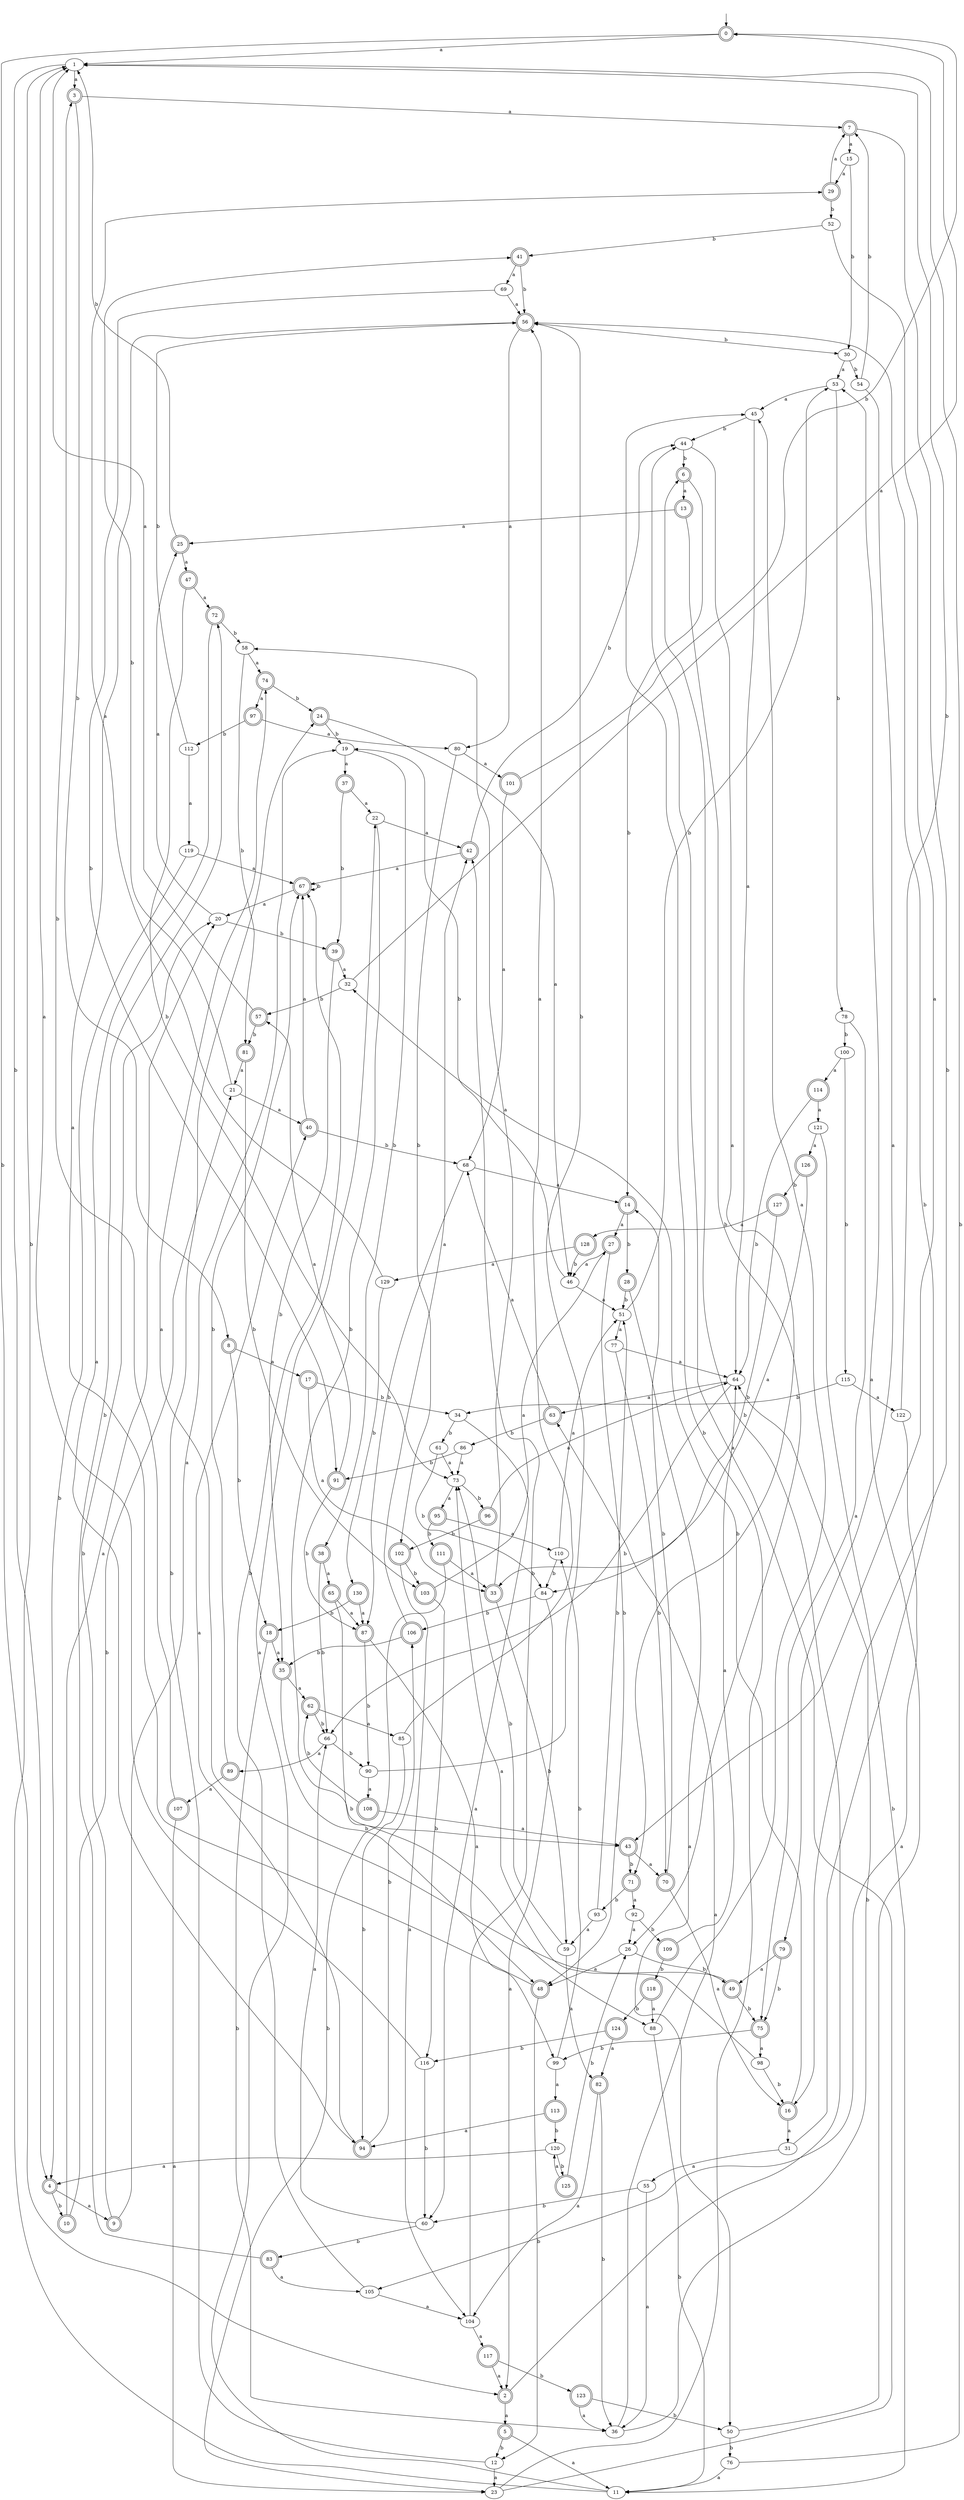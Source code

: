 digraph RandomDFA {
  __start0 [label="", shape=none];
  __start0 -> 0 [label=""];
  0 [shape=circle] [shape=doublecircle]
  0 -> 1 [label="a"]
  0 -> 2 [label="b"]
  1
  1 -> 3 [label="a"]
  1 -> 4 [label="b"]
  2 [shape=doublecircle]
  2 -> 5 [label="a"]
  2 -> 6 [label="b"]
  3 [shape=doublecircle]
  3 -> 7 [label="a"]
  3 -> 8 [label="b"]
  4 [shape=doublecircle]
  4 -> 9 [label="a"]
  4 -> 10 [label="b"]
  5 [shape=doublecircle]
  5 -> 11 [label="a"]
  5 -> 12 [label="b"]
  6 [shape=doublecircle]
  6 -> 13 [label="a"]
  6 -> 14 [label="b"]
  7 [shape=doublecircle]
  7 -> 15 [label="a"]
  7 -> 16 [label="b"]
  8 [shape=doublecircle]
  8 -> 17 [label="a"]
  8 -> 18 [label="b"]
  9 [shape=doublecircle]
  9 -> 19 [label="a"]
  9 -> 20 [label="b"]
  10 [shape=doublecircle]
  10 -> 20 [label="a"]
  10 -> 21 [label="b"]
  11
  11 -> 22 [label="a"]
  11 -> 1 [label="b"]
  12
  12 -> 23 [label="a"]
  12 -> 24 [label="b"]
  13 [shape=doublecircle]
  13 -> 25 [label="a"]
  13 -> 26 [label="b"]
  14 [shape=doublecircle]
  14 -> 27 [label="a"]
  14 -> 28 [label="b"]
  15
  15 -> 29 [label="a"]
  15 -> 30 [label="b"]
  16 [shape=doublecircle]
  16 -> 31 [label="a"]
  16 -> 32 [label="b"]
  17 [shape=doublecircle]
  17 -> 33 [label="a"]
  17 -> 34 [label="b"]
  18 [shape=doublecircle]
  18 -> 35 [label="a"]
  18 -> 36 [label="b"]
  19
  19 -> 37 [label="a"]
  19 -> 38 [label="b"]
  20
  20 -> 25 [label="a"]
  20 -> 39 [label="b"]
  21
  21 -> 40 [label="a"]
  21 -> 41 [label="b"]
  22
  22 -> 42 [label="a"]
  22 -> 43 [label="b"]
  23
  23 -> 44 [label="a"]
  23 -> 45 [label="b"]
  24 [shape=doublecircle]
  24 -> 46 [label="a"]
  24 -> 19 [label="b"]
  25 [shape=doublecircle]
  25 -> 47 [label="a"]
  25 -> 1 [label="b"]
  26
  26 -> 48 [label="a"]
  26 -> 49 [label="b"]
  27 [shape=doublecircle]
  27 -> 46 [label="a"]
  27 -> 48 [label="b"]
  28 [shape=doublecircle]
  28 -> 50 [label="a"]
  28 -> 51 [label="b"]
  29 [shape=doublecircle]
  29 -> 7 [label="a"]
  29 -> 52 [label="b"]
  30
  30 -> 53 [label="a"]
  30 -> 54 [label="b"]
  31
  31 -> 55 [label="a"]
  31 -> 56 [label="b"]
  32
  32 -> 0 [label="a"]
  32 -> 57 [label="b"]
  33 [shape=doublecircle]
  33 -> 58 [label="a"]
  33 -> 59 [label="b"]
  34
  34 -> 60 [label="a"]
  34 -> 61 [label="b"]
  35 [shape=doublecircle]
  35 -> 62 [label="a"]
  35 -> 48 [label="b"]
  36
  36 -> 63 [label="a"]
  36 -> 64 [label="b"]
  37 [shape=doublecircle]
  37 -> 22 [label="a"]
  37 -> 39 [label="b"]
  38 [shape=doublecircle]
  38 -> 65 [label="a"]
  38 -> 66 [label="b"]
  39 [shape=doublecircle]
  39 -> 32 [label="a"]
  39 -> 35 [label="b"]
  40 [shape=doublecircle]
  40 -> 67 [label="a"]
  40 -> 68 [label="b"]
  41 [shape=doublecircle]
  41 -> 69 [label="a"]
  41 -> 56 [label="b"]
  42 [shape=doublecircle]
  42 -> 67 [label="a"]
  42 -> 44 [label="b"]
  43 [shape=doublecircle]
  43 -> 70 [label="a"]
  43 -> 71 [label="b"]
  44
  44 -> 71 [label="a"]
  44 -> 6 [label="b"]
  45
  45 -> 64 [label="a"]
  45 -> 44 [label="b"]
  46
  46 -> 51 [label="a"]
  46 -> 19 [label="b"]
  47 [shape=doublecircle]
  47 -> 72 [label="a"]
  47 -> 73 [label="b"]
  48 [shape=doublecircle]
  48 -> 56 [label="a"]
  48 -> 12 [label="b"]
  49 [shape=doublecircle]
  49 -> 74 [label="a"]
  49 -> 75 [label="b"]
  50
  50 -> 53 [label="a"]
  50 -> 76 [label="b"]
  51
  51 -> 77 [label="a"]
  51 -> 53 [label="b"]
  52
  52 -> 43 [label="a"]
  52 -> 41 [label="b"]
  53
  53 -> 45 [label="a"]
  53 -> 78 [label="b"]
  54
  54 -> 79 [label="a"]
  54 -> 7 [label="b"]
  55
  55 -> 36 [label="a"]
  55 -> 60 [label="b"]
  56 [shape=doublecircle]
  56 -> 80 [label="a"]
  56 -> 30 [label="b"]
  57 [shape=doublecircle]
  57 -> 1 [label="a"]
  57 -> 81 [label="b"]
  58
  58 -> 74 [label="a"]
  58 -> 81 [label="b"]
  59
  59 -> 82 [label="a"]
  59 -> 73 [label="b"]
  60
  60 -> 66 [label="a"]
  60 -> 83 [label="b"]
  61
  61 -> 73 [label="a"]
  61 -> 84 [label="b"]
  62 [shape=doublecircle]
  62 -> 85 [label="a"]
  62 -> 66 [label="b"]
  63 [shape=doublecircle]
  63 -> 68 [label="a"]
  63 -> 86 [label="b"]
  64
  64 -> 63 [label="a"]
  64 -> 66 [label="b"]
  65 [shape=doublecircle]
  65 -> 87 [label="a"]
  65 -> 88 [label="b"]
  66
  66 -> 89 [label="a"]
  66 -> 90 [label="b"]
  67 [shape=doublecircle]
  67 -> 20 [label="a"]
  67 -> 67 [label="b"]
  68
  68 -> 14 [label="a"]
  68 -> 87 [label="b"]
  69
  69 -> 56 [label="a"]
  69 -> 91 [label="b"]
  70 [shape=doublecircle]
  70 -> 16 [label="a"]
  70 -> 14 [label="b"]
  71 [shape=doublecircle]
  71 -> 92 [label="a"]
  71 -> 93 [label="b"]
  72 [shape=doublecircle]
  72 -> 94 [label="a"]
  72 -> 58 [label="b"]
  73
  73 -> 95 [label="a"]
  73 -> 96 [label="b"]
  74 [shape=doublecircle]
  74 -> 97 [label="a"]
  74 -> 24 [label="b"]
  75 [shape=doublecircle]
  75 -> 98 [label="a"]
  75 -> 99 [label="b"]
  76
  76 -> 11 [label="a"]
  76 -> 1 [label="b"]
  77
  77 -> 64 [label="a"]
  77 -> 70 [label="b"]
  78
  78 -> 75 [label="a"]
  78 -> 100 [label="b"]
  79 [shape=doublecircle]
  79 -> 49 [label="a"]
  79 -> 75 [label="b"]
  80
  80 -> 101 [label="a"]
  80 -> 102 [label="b"]
  81 [shape=doublecircle]
  81 -> 21 [label="a"]
  81 -> 103 [label="b"]
  82 [shape=doublecircle]
  82 -> 104 [label="a"]
  82 -> 36 [label="b"]
  83 [shape=doublecircle]
  83 -> 105 [label="a"]
  83 -> 72 [label="b"]
  84
  84 -> 2 [label="a"]
  84 -> 106 [label="b"]
  85
  85 -> 56 [label="a"]
  85 -> 94 [label="b"]
  86
  86 -> 73 [label="a"]
  86 -> 91 [label="b"]
  87 [shape=doublecircle]
  87 -> 99 [label="a"]
  87 -> 90 [label="b"]
  88
  88 -> 45 [label="a"]
  88 -> 11 [label="b"]
  89 [shape=doublecircle]
  89 -> 107 [label="a"]
  89 -> 67 [label="b"]
  90
  90 -> 108 [label="a"]
  90 -> 56 [label="b"]
  91 [shape=doublecircle]
  91 -> 57 [label="a"]
  91 -> 87 [label="b"]
  92
  92 -> 26 [label="a"]
  92 -> 109 [label="b"]
  93
  93 -> 59 [label="a"]
  93 -> 51 [label="b"]
  94 [shape=doublecircle]
  94 -> 40 [label="a"]
  94 -> 106 [label="b"]
  95 [shape=doublecircle]
  95 -> 110 [label="a"]
  95 -> 111 [label="b"]
  96 [shape=doublecircle]
  96 -> 64 [label="a"]
  96 -> 102 [label="b"]
  97 [shape=doublecircle]
  97 -> 80 [label="a"]
  97 -> 112 [label="b"]
  98
  98 -> 73 [label="a"]
  98 -> 16 [label="b"]
  99
  99 -> 113 [label="a"]
  99 -> 110 [label="b"]
  100
  100 -> 114 [label="a"]
  100 -> 115 [label="b"]
  101 [shape=doublecircle]
  101 -> 68 [label="a"]
  101 -> 0 [label="b"]
  102 [shape=doublecircle]
  102 -> 104 [label="a"]
  102 -> 103 [label="b"]
  103 [shape=doublecircle]
  103 -> 27 [label="a"]
  103 -> 116 [label="b"]
  104
  104 -> 117 [label="a"]
  104 -> 42 [label="b"]
  105
  105 -> 104 [label="a"]
  105 -> 67 [label="b"]
  106 [shape=doublecircle]
  106 -> 42 [label="a"]
  106 -> 35 [label="b"]
  107 [shape=doublecircle]
  107 -> 23 [label="a"]
  107 -> 3 [label="b"]
  108 [shape=doublecircle]
  108 -> 43 [label="a"]
  108 -> 62 [label="b"]
  109 [shape=doublecircle]
  109 -> 64 [label="a"]
  109 -> 118 [label="b"]
  110
  110 -> 51 [label="a"]
  110 -> 84 [label="b"]
  111 [shape=doublecircle]
  111 -> 33 [label="a"]
  111 -> 23 [label="b"]
  112
  112 -> 119 [label="a"]
  112 -> 56 [label="b"]
  113 [shape=doublecircle]
  113 -> 94 [label="a"]
  113 -> 120 [label="b"]
  114 [shape=doublecircle]
  114 -> 121 [label="a"]
  114 -> 64 [label="b"]
  115
  115 -> 122 [label="a"]
  115 -> 34 [label="b"]
  116
  116 -> 1 [label="a"]
  116 -> 60 [label="b"]
  117 [shape=doublecircle]
  117 -> 2 [label="a"]
  117 -> 123 [label="b"]
  118 [shape=doublecircle]
  118 -> 88 [label="a"]
  118 -> 124 [label="b"]
  119
  119 -> 67 [label="a"]
  119 -> 4 [label="b"]
  120
  120 -> 4 [label="a"]
  120 -> 125 [label="b"]
  121
  121 -> 126 [label="a"]
  121 -> 11 [label="b"]
  122
  122 -> 105 [label="a"]
  122 -> 1 [label="b"]
  123 [shape=doublecircle]
  123 -> 36 [label="a"]
  123 -> 50 [label="b"]
  124 [shape=doublecircle]
  124 -> 82 [label="a"]
  124 -> 116 [label="b"]
  125 [shape=doublecircle]
  125 -> 120 [label="a"]
  125 -> 26 [label="b"]
  126 [shape=doublecircle]
  126 -> 33 [label="a"]
  126 -> 127 [label="b"]
  127 [shape=doublecircle]
  127 -> 128 [label="a"]
  127 -> 84 [label="b"]
  128 [shape=doublecircle]
  128 -> 129 [label="a"]
  128 -> 46 [label="b"]
  129
  129 -> 29 [label="a"]
  129 -> 130 [label="b"]
  130 [shape=doublecircle]
  130 -> 87 [label="a"]
  130 -> 18 [label="b"]
}

